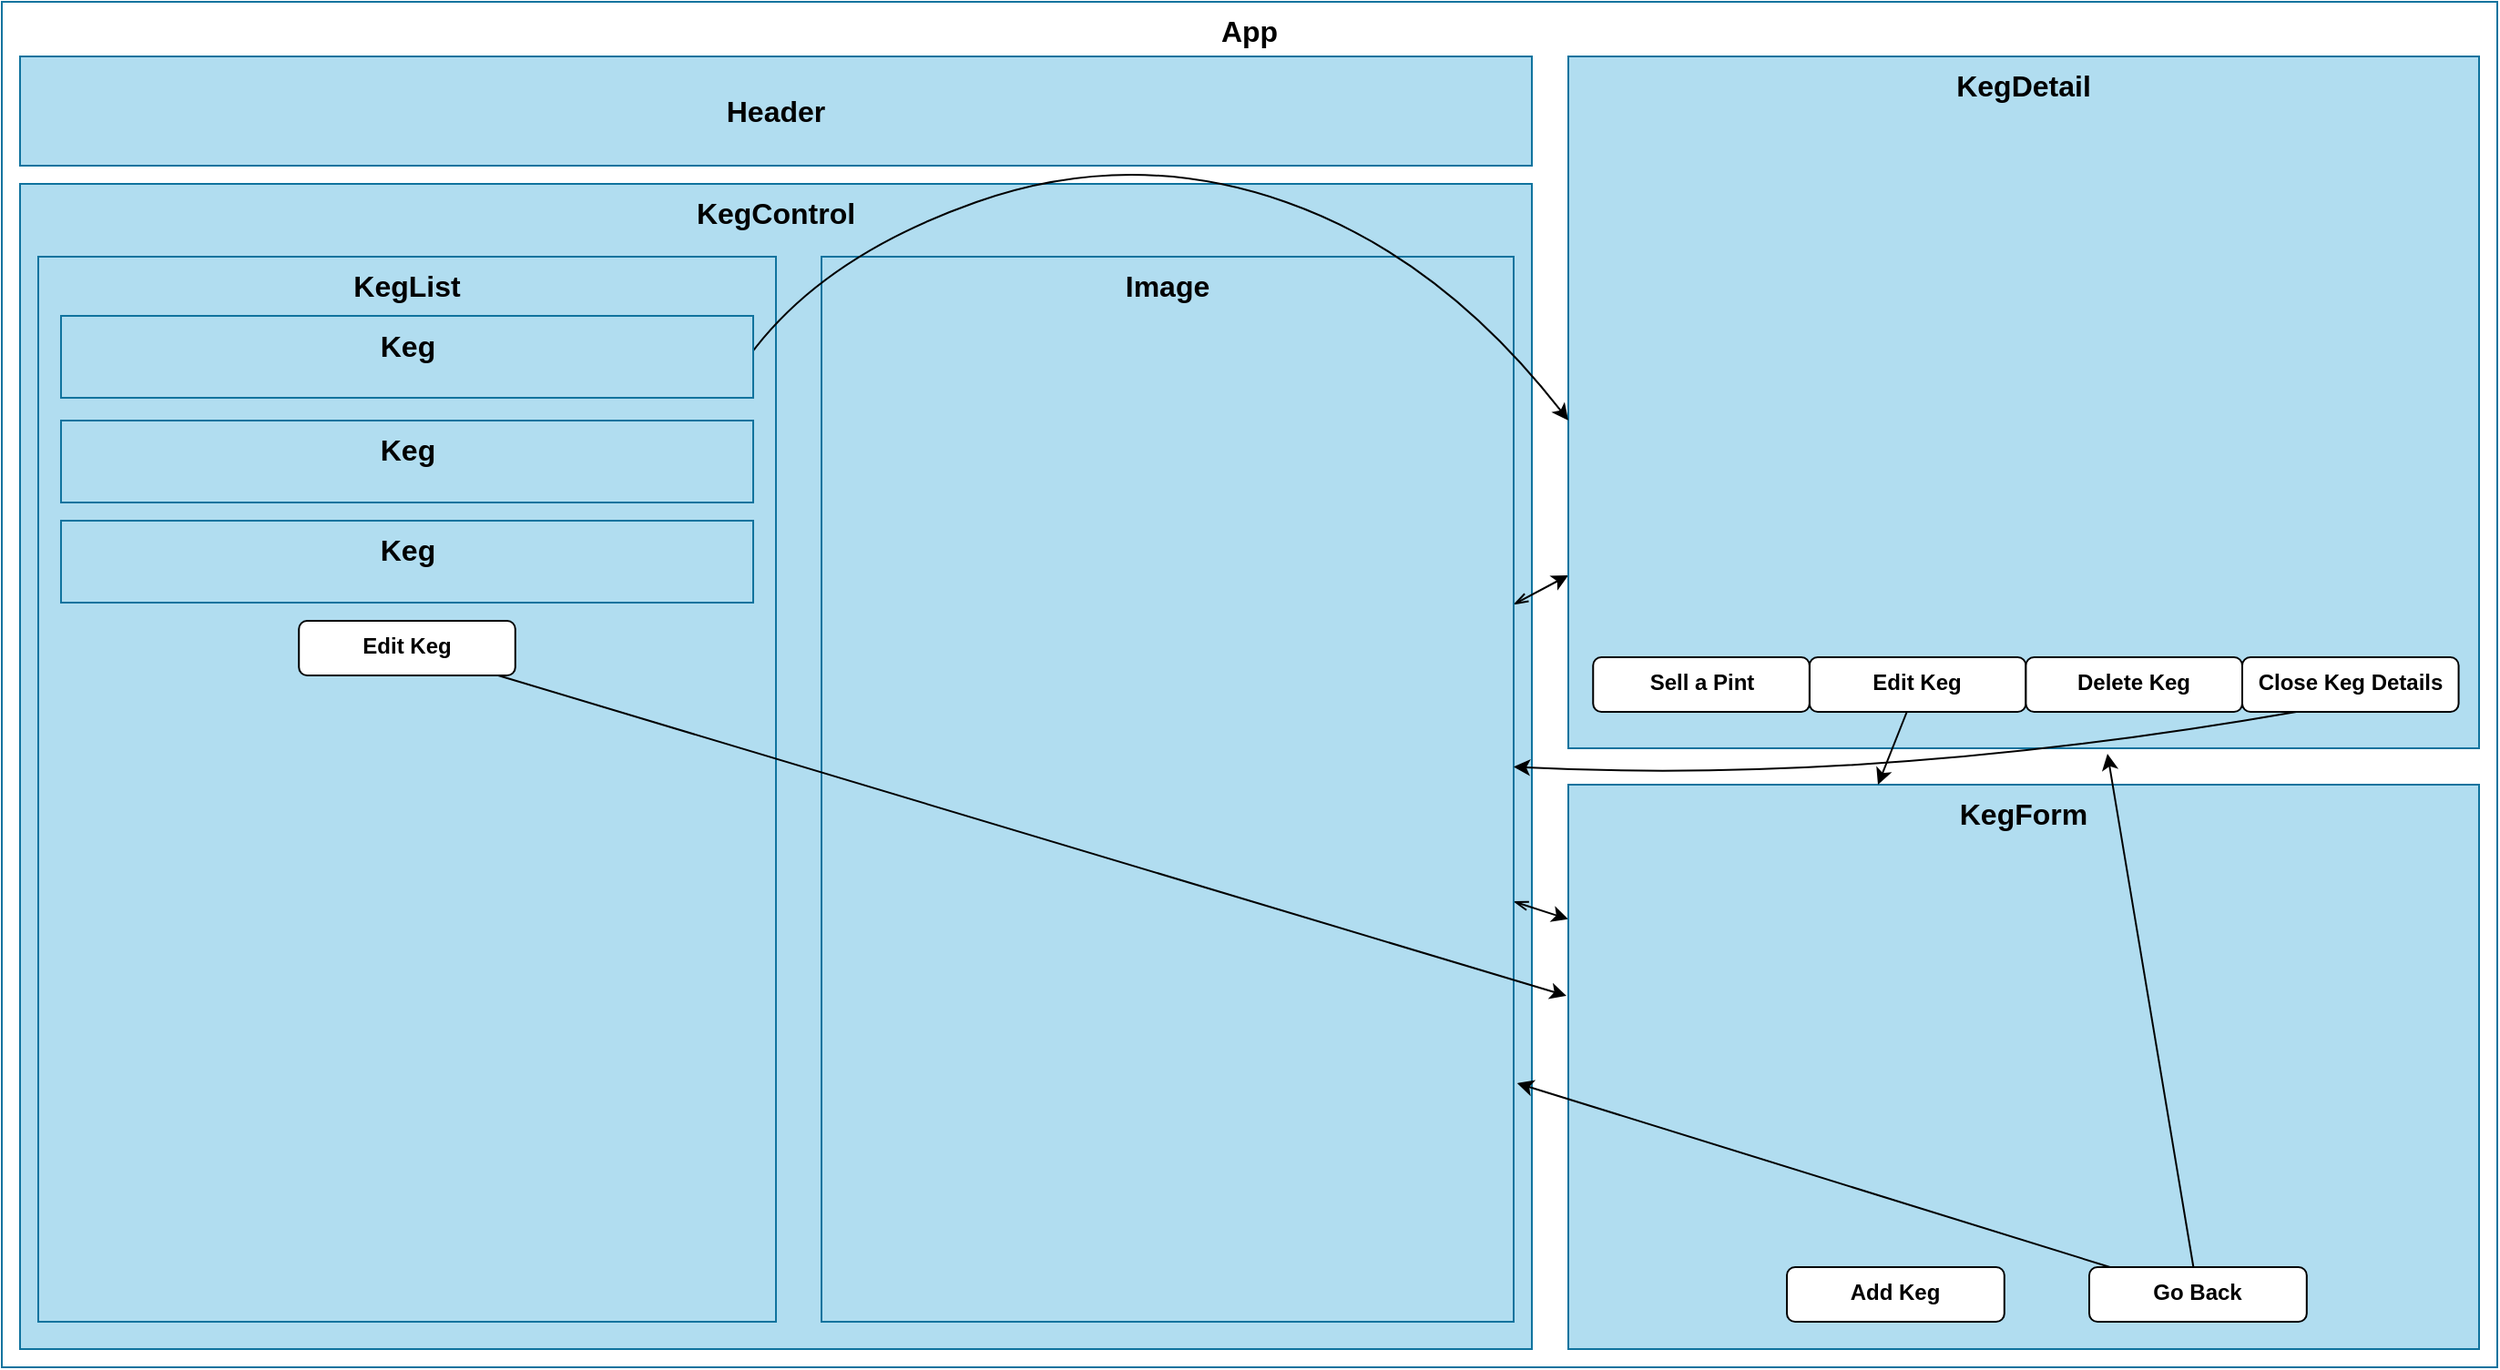 <mxfile>
    <diagram id="YGwY25YeeEG1eAsVhsMC" name="Page-1">
        <mxGraphModel dx="1649" dy="897" grid="1" gridSize="10" guides="1" tooltips="1" connect="1" arrows="1" fold="1" page="1" pageScale="1" pageWidth="850" pageHeight="1100" background="#ffffff" math="0" shadow="0">
            <root>
                <mxCell id="0"/>
                <mxCell id="1" parent="0"/>
                <mxCell id="5" value="&lt;font color=&quot;#000000&quot;&gt;&lt;b&gt;&lt;font style=&quot;font-size: 16px&quot;&gt;App&lt;/font&gt;&lt;/b&gt;&lt;br&gt;&lt;/font&gt;" style="rounded=0;whiteSpace=wrap;html=1;strokeColor=#10739e;fillColor=#FFFFFF;verticalAlign=top;" parent="1" vertex="1">
                    <mxGeometry x="10" y="40" width="1370" height="750" as="geometry"/>
                </mxCell>
                <mxCell id="2" value="&lt;font color=&quot;#000000&quot; style=&quot;font-size: 16px;&quot;&gt;Header&lt;/font&gt;" style="rounded=0;whiteSpace=wrap;html=1;fillColor=#b1ddf0;strokeColor=#10739e;fontSize=16;fontStyle=1" parent="1" vertex="1">
                    <mxGeometry x="20" y="70" width="830" height="60" as="geometry"/>
                </mxCell>
                <mxCell id="4" value="&lt;font color=&quot;#000000&quot;&gt;KegControl&lt;/font&gt;" style="rounded=0;whiteSpace=wrap;html=1;fillColor=#b1ddf0;strokeColor=#10739e;fontStyle=1;fontSize=16;verticalAlign=top;" parent="1" vertex="1">
                    <mxGeometry x="20" y="140" width="830" height="640" as="geometry"/>
                </mxCell>
                <mxCell id="61" value="" style="edgeStyle=none;curved=1;html=1;strokeColor=#000000;entryX=0;entryY=0.75;entryDx=0;entryDy=0;startArrow=openThin;startFill=0;" edge="1" parent="1" source="6" target="8">
                    <mxGeometry relative="1" as="geometry"/>
                </mxCell>
                <mxCell id="63" value="" style="edgeStyle=none;curved=1;html=1;startArrow=openThin;startFill=0;strokeColor=#000000;" edge="1" parent="1" source="6" target="10">
                    <mxGeometry relative="1" as="geometry"/>
                </mxCell>
                <mxCell id="6" value="&lt;font color=&quot;#000000&quot;&gt;Image&lt;br&gt;&lt;/font&gt;" style="rounded=0;whiteSpace=wrap;html=1;fillColor=#b1ddf0;strokeColor=#10739e;fontStyle=1;fontSize=16;verticalAlign=top;" parent="1" vertex="1">
                    <mxGeometry x="460" y="180" width="380" height="585" as="geometry"/>
                </mxCell>
                <mxCell id="8" value="&lt;font color=&quot;#000000&quot;&gt;KegDetail&lt;br&gt;&lt;/font&gt;" style="rounded=0;whiteSpace=wrap;html=1;fillColor=#b1ddf0;strokeColor=#10739e;fontStyle=1;fontSize=16;verticalAlign=top;" parent="1" vertex="1">
                    <mxGeometry x="870" y="70" width="500" height="380" as="geometry"/>
                </mxCell>
                <mxCell id="10" value="&lt;font color=&quot;#000000&quot;&gt;KegForm&lt;br&gt;&lt;/font&gt;" style="rounded=0;whiteSpace=wrap;html=1;fillColor=#b1ddf0;strokeColor=#10739e;fontStyle=1;fontSize=16;verticalAlign=top;" parent="1" vertex="1">
                    <mxGeometry x="870" y="470" width="500" height="310" as="geometry"/>
                </mxCell>
                <mxCell id="13" value="&lt;font color=&quot;#000000&quot;&gt;KegList&lt;br&gt;&lt;/font&gt;" style="rounded=0;whiteSpace=wrap;html=1;fillColor=#b1ddf0;strokeColor=#10739e;fontStyle=1;fontSize=16;verticalAlign=top;" parent="1" vertex="1">
                    <mxGeometry x="30" y="180" width="405" height="585" as="geometry"/>
                </mxCell>
                <mxCell id="30" value="" style="edgeStyle=none;jumpStyle=arc;html=1;fontSize=12;fontColor=#000000;startArrow=none;startFill=0;strokeColor=#000000;entryX=0;entryY=0.526;entryDx=0;entryDy=0;entryPerimeter=0;sketch=0;curved=1;" parent="1" target="8" edge="1">
                    <mxGeometry relative="1" as="geometry">
                        <Array as="points">
                            <mxPoint x="460" y="180"/>
                            <mxPoint x="630" y="120"/>
                            <mxPoint x="800" y="180"/>
                        </Array>
                        <mxPoint x="420" y="235" as="sourcePoint"/>
                    </mxGeometry>
                </mxCell>
                <mxCell id="48" value="" style="edgeStyle=none;curved=1;sketch=0;jumpStyle=arc;html=1;fontSize=12;fontColor=#000000;startArrow=none;startFill=0;endArrow=classic;endFill=1;strokeColor=#000000;" parent="1" source="44" edge="1">
                    <mxGeometry relative="1" as="geometry">
                        <mxPoint x="1040" y="470" as="targetPoint"/>
                    </mxGeometry>
                </mxCell>
                <mxCell id="44" value="Edit Keg" style="rounded=1;whiteSpace=wrap;html=1;fontSize=12;fillColor=#FFFFFF;verticalAlign=top;fontStyle=1;fontColor=#000000;" parent="1" vertex="1">
                    <mxGeometry x="1002.416" y="400" width="118.792" height="30" as="geometry"/>
                </mxCell>
                <mxCell id="45" value="Delete Keg" style="rounded=1;whiteSpace=wrap;html=1;fontSize=12;fillColor=#FFFFFF;verticalAlign=top;fontStyle=1;fontColor=#000000;" parent="1" vertex="1">
                    <mxGeometry x="1121.208" y="400" width="118.792" height="30" as="geometry"/>
                </mxCell>
                <mxCell id="57" value="" style="edgeStyle=none;html=1;strokeColor=#000000;entryX=1.005;entryY=0.776;entryDx=0;entryDy=0;entryPerimeter=0;" edge="1" parent="1" source="49" target="6">
                    <mxGeometry relative="1" as="geometry"/>
                </mxCell>
                <mxCell id="59" value="" style="edgeStyle=none;html=1;strokeColor=#000000;entryX=0.592;entryY=1.008;entryDx=0;entryDy=0;entryPerimeter=0;" edge="1" parent="1" source="49" target="8">
                    <mxGeometry relative="1" as="geometry">
                        <mxPoint x="1009.7" y="660" as="targetPoint"/>
                    </mxGeometry>
                </mxCell>
                <mxCell id="49" value="Go Back" style="rounded=1;whiteSpace=wrap;html=1;fontSize=12;fillColor=#FFFFFF;verticalAlign=top;fontStyle=1;fontColor=#000000;" parent="1" vertex="1">
                    <mxGeometry x="1156" y="735" width="119.4" height="30" as="geometry"/>
                </mxCell>
                <mxCell id="50" value="&lt;font color=&quot;#000000&quot;&gt;Keg&lt;br&gt;&lt;/font&gt;" style="rounded=0;whiteSpace=wrap;html=1;fillColor=#b1ddf0;strokeColor=#10739e;fontStyle=1;fontSize=16;verticalAlign=top;" vertex="1" parent="1">
                    <mxGeometry x="42.5" y="212.5" width="380" height="45" as="geometry"/>
                </mxCell>
                <mxCell id="51" value="&lt;font color=&quot;#000000&quot;&gt;Keg&lt;br&gt;&lt;/font&gt;" style="rounded=0;whiteSpace=wrap;html=1;fillColor=#b1ddf0;strokeColor=#10739e;fontStyle=1;fontSize=16;verticalAlign=top;" vertex="1" parent="1">
                    <mxGeometry x="42.5" y="325" width="380" height="45" as="geometry"/>
                </mxCell>
                <mxCell id="52" value="&lt;font color=&quot;#000000&quot;&gt;Keg&lt;br&gt;&lt;/font&gt;" style="rounded=0;whiteSpace=wrap;html=1;fillColor=#b1ddf0;strokeColor=#10739e;fontStyle=1;fontSize=16;verticalAlign=top;" vertex="1" parent="1">
                    <mxGeometry x="42.5" y="270" width="380" height="45" as="geometry"/>
                </mxCell>
                <mxCell id="54" value="" style="edgeStyle=none;html=1;strokeColor=#000000;entryX=-0.002;entryY=0.374;entryDx=0;entryDy=0;entryPerimeter=0;" edge="1" parent="1" source="53" target="10">
                    <mxGeometry relative="1" as="geometry"/>
                </mxCell>
                <mxCell id="53" value="Edit Keg" style="rounded=1;whiteSpace=wrap;html=1;fontSize=12;fillColor=#FFFFFF;verticalAlign=top;fontStyle=1;fontColor=#000000;" vertex="1" parent="1">
                    <mxGeometry x="173.106" y="380" width="118.792" height="30" as="geometry"/>
                </mxCell>
                <mxCell id="60" value="" style="edgeStyle=none;html=1;strokeColor=#000000;curved=1;exitX=0.25;exitY=1;exitDx=0;exitDy=0;entryX=1;entryY=0.479;entryDx=0;entryDy=0;entryPerimeter=0;" edge="1" parent="1" source="55" target="6">
                    <mxGeometry relative="1" as="geometry">
                        <mxPoint x="850" y="460" as="targetPoint"/>
                        <Array as="points">
                            <mxPoint x="1040" y="470"/>
                        </Array>
                    </mxGeometry>
                </mxCell>
                <mxCell id="55" value="Close Keg Details" style="rounded=1;whiteSpace=wrap;html=1;fontSize=12;fillColor=#FFFFFF;verticalAlign=top;fontStyle=1;fontColor=#000000;" vertex="1" parent="1">
                    <mxGeometry x="1239.996" y="400" width="118.792" height="30" as="geometry"/>
                </mxCell>
                <mxCell id="56" value="Sell a Pint" style="rounded=1;whiteSpace=wrap;html=1;fontSize=12;fillColor=#FFFFFF;verticalAlign=top;fontStyle=1;fontColor=#000000;" vertex="1" parent="1">
                    <mxGeometry x="883.626" y="400" width="118.792" height="30" as="geometry"/>
                </mxCell>
                <mxCell id="62" value="Add Keg" style="rounded=1;whiteSpace=wrap;html=1;fontSize=12;fillColor=#FFFFFF;verticalAlign=top;fontStyle=1;fontColor=#000000;" vertex="1" parent="1">
                    <mxGeometry x="990" y="735" width="119.4" height="30" as="geometry"/>
                </mxCell>
            </root>
        </mxGraphModel>
    </diagram>
</mxfile>